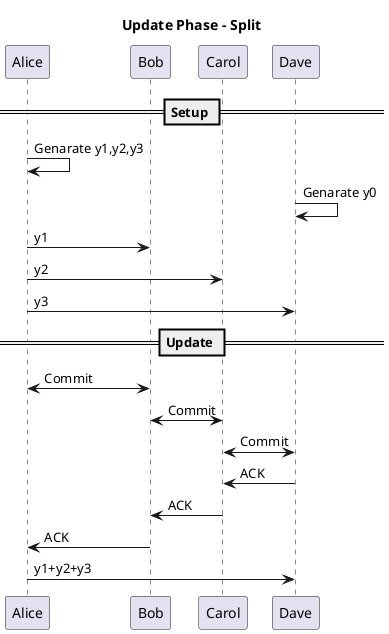 @startuml
title Update Phase - Split
participant Alice
participant Bob
participant Carol
participant Dave

== Setup ==

Alice -> Alice: Genarate y1,y2,y3
Dave -> Dave: Genarate y0
Alice -> Bob: y1
Alice -> Carol: y2
Alice -> Dave: y3

== Update ==

Alice <-> Bob: Commit
Bob <-> Carol: Commit
Carol <-> Dave: Commit

Dave -> Carol: ACK
Carol -> Bob: ACK
Bob -> Alice: ACK

Alice -> Dave: y1+y2+y3

@enduml
